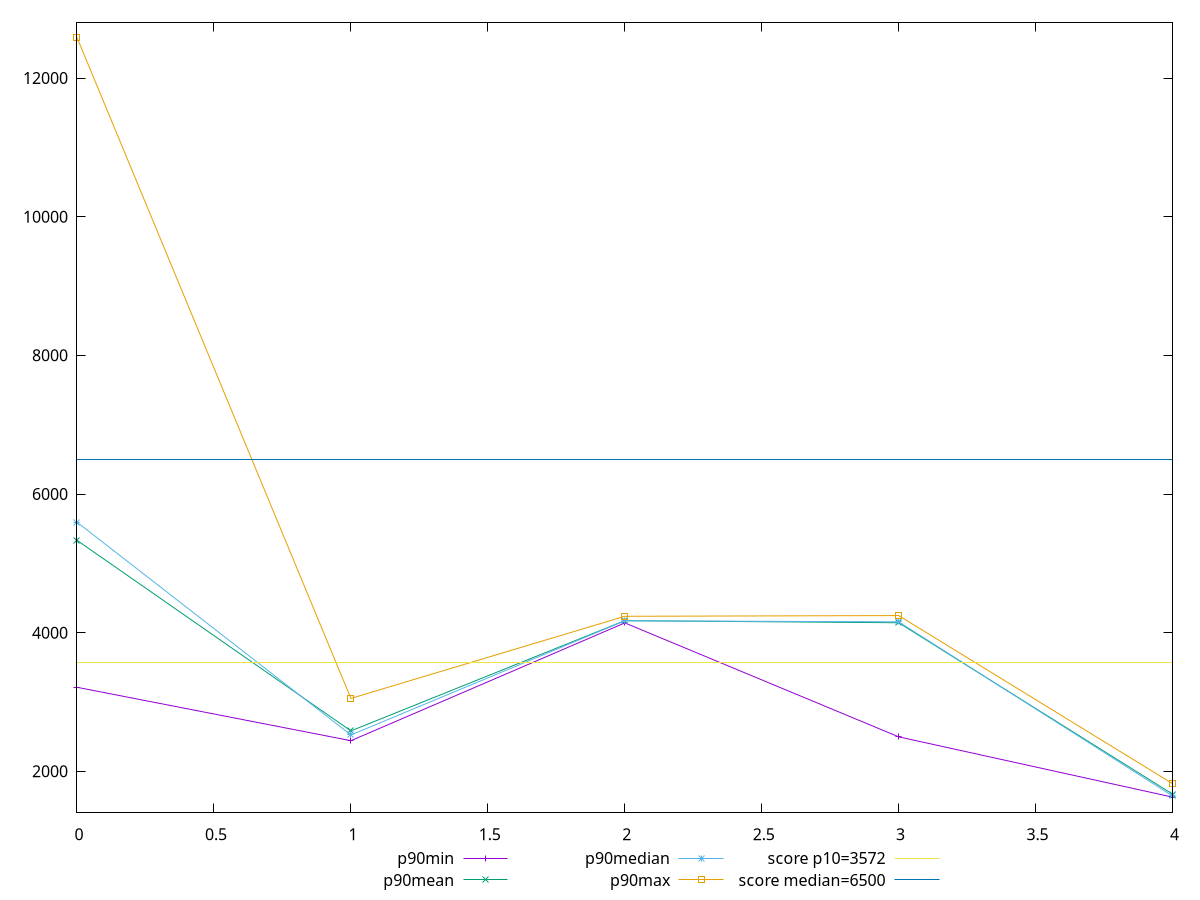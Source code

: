 reset

$p90Min <<EOF
0 3211.86
1 2441.7825
2 4140.923999999999
3 2497.3025
4 1627.4473
EOF

$p90Mean <<EOF
0 5331.758021276593
1 2583.121260638298
2 4173.183646808509
3 4143.104367021277
4 1671.069889361703
EOF

$p90Median <<EOF
0 5593.637999999999
1 2524.388
2 4171.3642
3 4156.901599999999
4 1644.6595
EOF

$p90Max <<EOF
0 12585.413
1 3051.9340000000007
2 4236.432000000001
3 4246.76
4 1822.5099999999998
EOF

set key outside below
set xrange [0:4]
set yrange [1408.287986:12804.572314000001]
set trange [1408.287986:12804.572314000001]
set terminal svg size 640, 560 enhanced background rgb 'white'
set output "report_00025_2021-02-22T21:38:55.199Z/first-cpu-idle/progression/value.svg"

plot $p90Min title "p90min" with linespoints, \
     $p90Mean title "p90mean" with linespoints, \
     $p90Median title "p90median" with linespoints, \
     $p90Max title "p90max" with linespoints, \
     3572 title "score p10=3572", \
     6500 title "score median=6500"

reset
